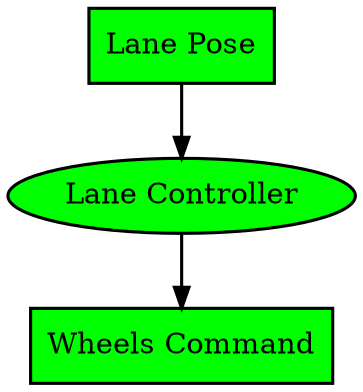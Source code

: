 digraph D {
	fontname="sans";

	edge [penwidth=1.5]
	node [penwidth=1.5]

	// Nodes
	node [shape=ellipse,style=filled,fillcolor=white];
	lane_controller[label="Lane Controller",fillcolor=green];

	// Topics
	node [shape=box,style=filled,fillcolor=white];
	wheels_command[label="Wheels Command",fillcolor=green];
	lane_pose[label="Lane Pose",fillcolor=green];

	//Connection
	lane_pose->lane_controller;
	lane_controller->wheels_command;
}
